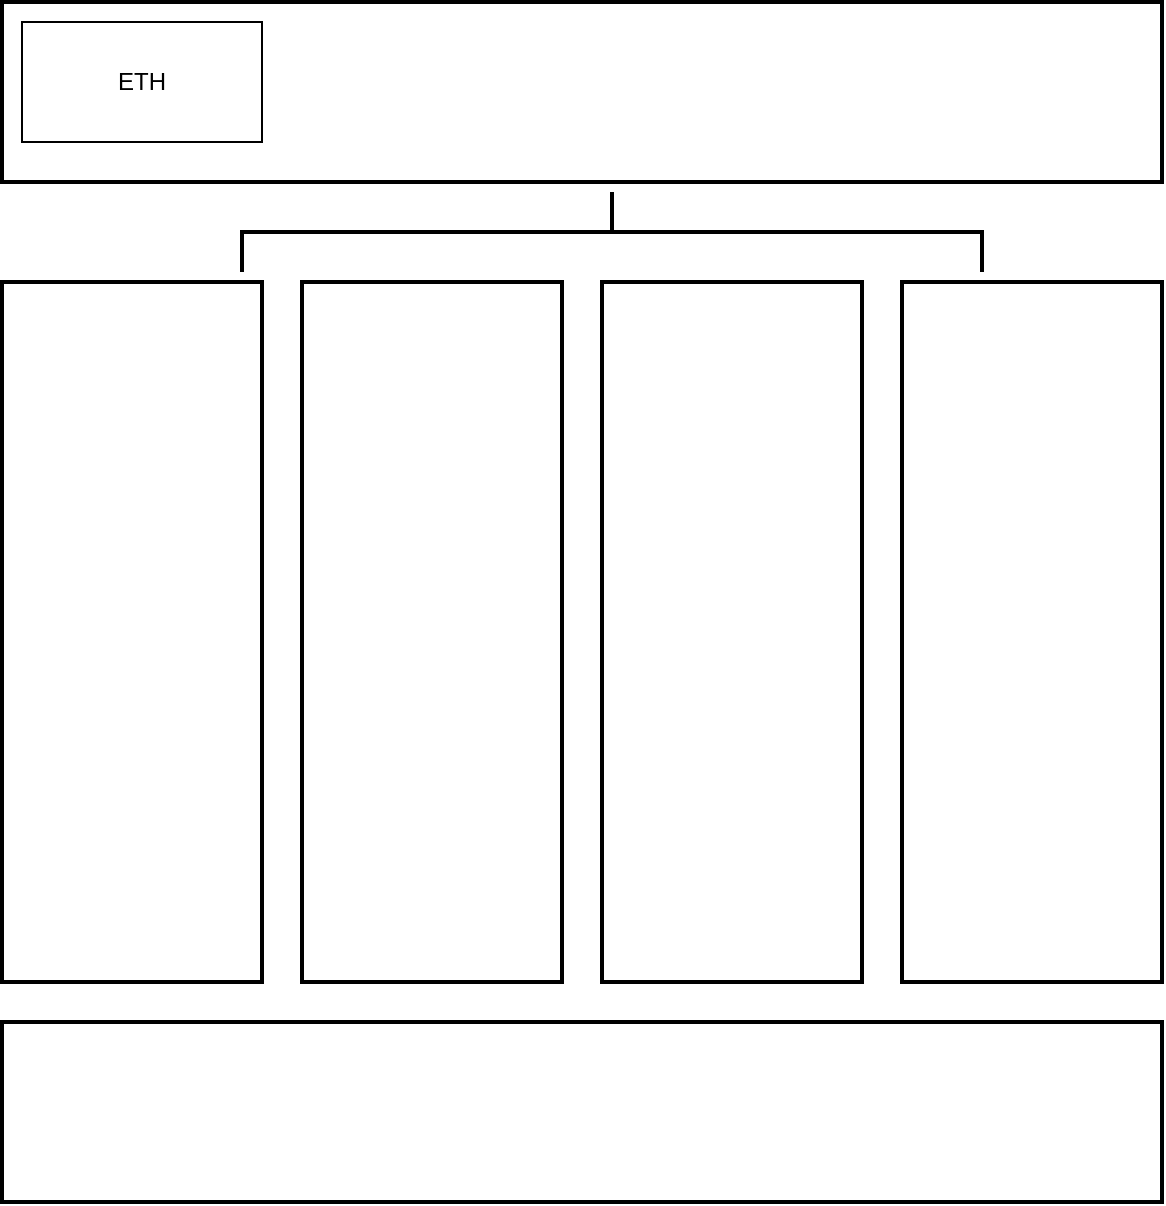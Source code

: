 <mxfile version="20.0.2" type="github">
  <diagram id="vA1Mwwlki-n_E3SzybSL" name="Page-1">
    <mxGraphModel dx="946" dy="621" grid="1" gridSize="10" guides="1" tooltips="1" connect="1" arrows="1" fold="1" page="1" pageScale="1" pageWidth="827" pageHeight="1169" math="0" shadow="0">
      <root>
        <mxCell id="0" />
        <mxCell id="1" parent="0" />
        <mxCell id="zbpn0ASb3LzRVK3qtcD5-1" value="" style="rounded=0;whiteSpace=wrap;html=1;strokeWidth=2;" vertex="1" parent="1">
          <mxGeometry x="60" y="90" width="580" height="90" as="geometry" />
        </mxCell>
        <mxCell id="zbpn0ASb3LzRVK3qtcD5-3" value="" style="strokeWidth=2;html=1;shape=mxgraph.flowchart.annotation_2;align=left;labelPosition=right;pointerEvents=1;rotation=90;" vertex="1" parent="1">
          <mxGeometry x="345" y="20" width="40" height="370" as="geometry" />
        </mxCell>
        <mxCell id="zbpn0ASb3LzRVK3qtcD5-4" value="" style="rounded=0;whiteSpace=wrap;html=1;strokeWidth=2;" vertex="1" parent="1">
          <mxGeometry x="60" y="230" width="130" height="350" as="geometry" />
        </mxCell>
        <mxCell id="zbpn0ASb3LzRVK3qtcD5-8" value="" style="rounded=0;whiteSpace=wrap;html=1;strokeWidth=2;" vertex="1" parent="1">
          <mxGeometry x="210" y="230" width="130" height="350" as="geometry" />
        </mxCell>
        <mxCell id="zbpn0ASb3LzRVK3qtcD5-9" value="" style="rounded=0;whiteSpace=wrap;html=1;strokeWidth=2;" vertex="1" parent="1">
          <mxGeometry x="360" y="230" width="130" height="350" as="geometry" />
        </mxCell>
        <mxCell id="zbpn0ASb3LzRVK3qtcD5-10" value="" style="rounded=0;whiteSpace=wrap;html=1;strokeWidth=2;" vertex="1" parent="1">
          <mxGeometry x="510" y="230" width="130" height="350" as="geometry" />
        </mxCell>
        <mxCell id="zbpn0ASb3LzRVK3qtcD5-11" value="ETH" style="rounded=0;whiteSpace=wrap;html=1;" vertex="1" parent="1">
          <mxGeometry x="70" y="100" width="120" height="60" as="geometry" />
        </mxCell>
        <mxCell id="zbpn0ASb3LzRVK3qtcD5-12" value="" style="rounded=0;whiteSpace=wrap;html=1;strokeWidth=2;" vertex="1" parent="1">
          <mxGeometry x="60" y="600" width="580" height="90" as="geometry" />
        </mxCell>
      </root>
    </mxGraphModel>
  </diagram>
</mxfile>
